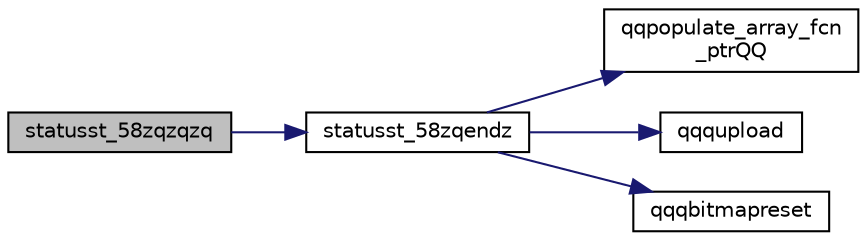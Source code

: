 digraph "statusst_58zqzqzq"
{
  edge [fontname="Helvetica",fontsize="10",labelfontname="Helvetica",labelfontsize="10"];
  node [fontname="Helvetica",fontsize="10",shape=record];
  rankdir="LR";
  Node1783 [label="statusst_58zqzqzq",height=0.2,width=0.4,color="black", fillcolor="grey75", style="filled", fontcolor="black"];
  Node1783 -> Node1784 [color="midnightblue",fontsize="10",style="solid",fontname="Helvetica"];
  Node1784 [label="statusst_58zqendz",height=0.2,width=0.4,color="black", fillcolor="white", style="filled",URL="$inszt__statusst_8c.html#ae71c261c91d88b34ca3749d86c15c4f9"];
  Node1784 -> Node1785 [color="midnightblue",fontsize="10",style="solid",fontname="Helvetica"];
  Node1785 [label="qqpopulate_array_fcn\l_ptrQQ",height=0.2,width=0.4,color="black", fillcolor="white", style="filled",URL="$inszt__statusst_8c.html#a4ad6fa1bb94fc1c3ac2dc30925106081"];
  Node1784 -> Node1786 [color="midnightblue",fontsize="10",style="solid",fontname="Helvetica"];
  Node1786 [label="qqqupload",height=0.2,width=0.4,color="black", fillcolor="white", style="filled",URL="$inszt__statusst_8c.html#a109761d7f84a96b5606e507bace276b5"];
  Node1784 -> Node1787 [color="midnightblue",fontsize="10",style="solid",fontname="Helvetica"];
  Node1787 [label="qqqbitmapreset",height=0.2,width=0.4,color="black", fillcolor="white", style="filled",URL="$inszt__statusst_8c.html#a5688fceaed93ba591e78ee15ccb0187f"];
}
